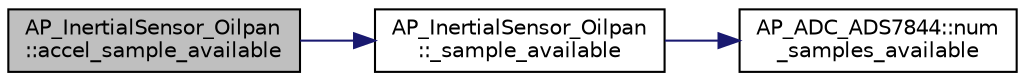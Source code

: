 digraph "AP_InertialSensor_Oilpan::accel_sample_available"
{
 // INTERACTIVE_SVG=YES
  edge [fontname="Helvetica",fontsize="10",labelfontname="Helvetica",labelfontsize="10"];
  node [fontname="Helvetica",fontsize="10",shape=record];
  rankdir="LR";
  Node1 [label="AP_InertialSensor_Oilpan\l::accel_sample_available",height=0.2,width=0.4,color="black", fillcolor="grey75", style="filled" fontcolor="black"];
  Node1 -> Node2 [color="midnightblue",fontsize="10",style="solid",fontname="Helvetica"];
  Node2 [label="AP_InertialSensor_Oilpan\l::_sample_available",height=0.2,width=0.4,color="black", fillcolor="white", style="filled",URL="$classAP__InertialSensor__Oilpan.html#a589b80e3cc915e4bfb55deb392c651f1"];
  Node2 -> Node3 [color="midnightblue",fontsize="10",style="solid",fontname="Helvetica"];
  Node3 [label="AP_ADC_ADS7844::num\l_samples_available",height=0.2,width=0.4,color="black", fillcolor="white", style="filled",URL="$classAP__ADC__ADS7844.html#aed03af21ccd2fa59fd4733defafd46a2",tooltip="Get minimum number of samples read from the sensors. "];
}
